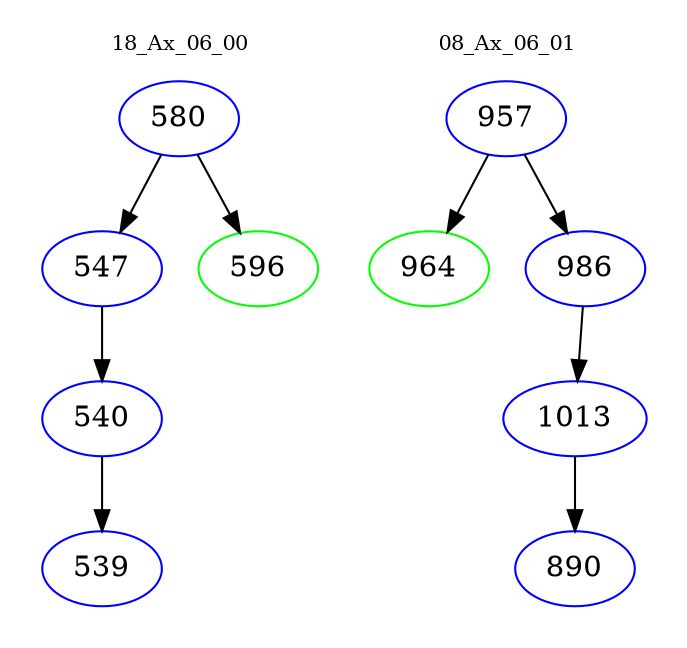 digraph{
subgraph cluster_0 {
color = white
label = "18_Ax_06_00";
fontsize=10;
T0_580 [label="580", color="blue"]
T0_580 -> T0_547 [color="black"]
T0_547 [label="547", color="blue"]
T0_547 -> T0_540 [color="black"]
T0_540 [label="540", color="blue"]
T0_540 -> T0_539 [color="black"]
T0_539 [label="539", color="blue"]
T0_580 -> T0_596 [color="black"]
T0_596 [label="596", color="green"]
}
subgraph cluster_1 {
color = white
label = "08_Ax_06_01";
fontsize=10;
T1_957 [label="957", color="blue"]
T1_957 -> T1_964 [color="black"]
T1_964 [label="964", color="green"]
T1_957 -> T1_986 [color="black"]
T1_986 [label="986", color="blue"]
T1_986 -> T1_1013 [color="black"]
T1_1013 [label="1013", color="blue"]
T1_1013 -> T1_890 [color="black"]
T1_890 [label="890", color="blue"]
}
}
